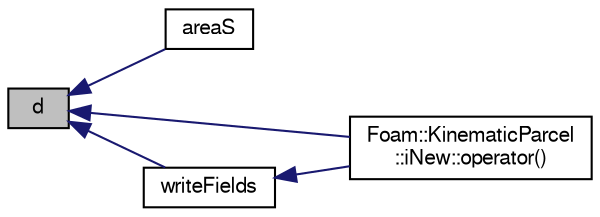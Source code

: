 digraph "d"
{
  bgcolor="transparent";
  edge [fontname="FreeSans",fontsize="10",labelfontname="FreeSans",labelfontsize="10"];
  node [fontname="FreeSans",fontsize="10",shape=record];
  rankdir="LR";
  Node94 [label="d",height=0.2,width=0.4,color="black", fillcolor="grey75", style="filled", fontcolor="black"];
  Node94 -> Node95 [dir="back",color="midnightblue",fontsize="10",style="solid",fontname="FreeSans"];
  Node95 [label="areaS",height=0.2,width=0.4,color="black",URL="$a23878.html#a1add1112dc3ff6fe03734d89b338f4b3",tooltip="Surface area for given diameter. "];
  Node94 -> Node96 [dir="back",color="midnightblue",fontsize="10",style="solid",fontname="FreeSans"];
  Node96 [label="Foam::KinematicParcel\l::iNew::operator()",height=0.2,width=0.4,color="black",URL="$a23890.html#a60a07f9a45781da59d116ea2babe6b53"];
  Node94 -> Node97 [dir="back",color="midnightblue",fontsize="10",style="solid",fontname="FreeSans"];
  Node97 [label="writeFields",height=0.2,width=0.4,color="black",URL="$a23878.html#a906eddb9c2a5710c531a5a57276cc18e",tooltip="Write. "];
  Node97 -> Node96 [dir="back",color="midnightblue",fontsize="10",style="solid",fontname="FreeSans"];
}
